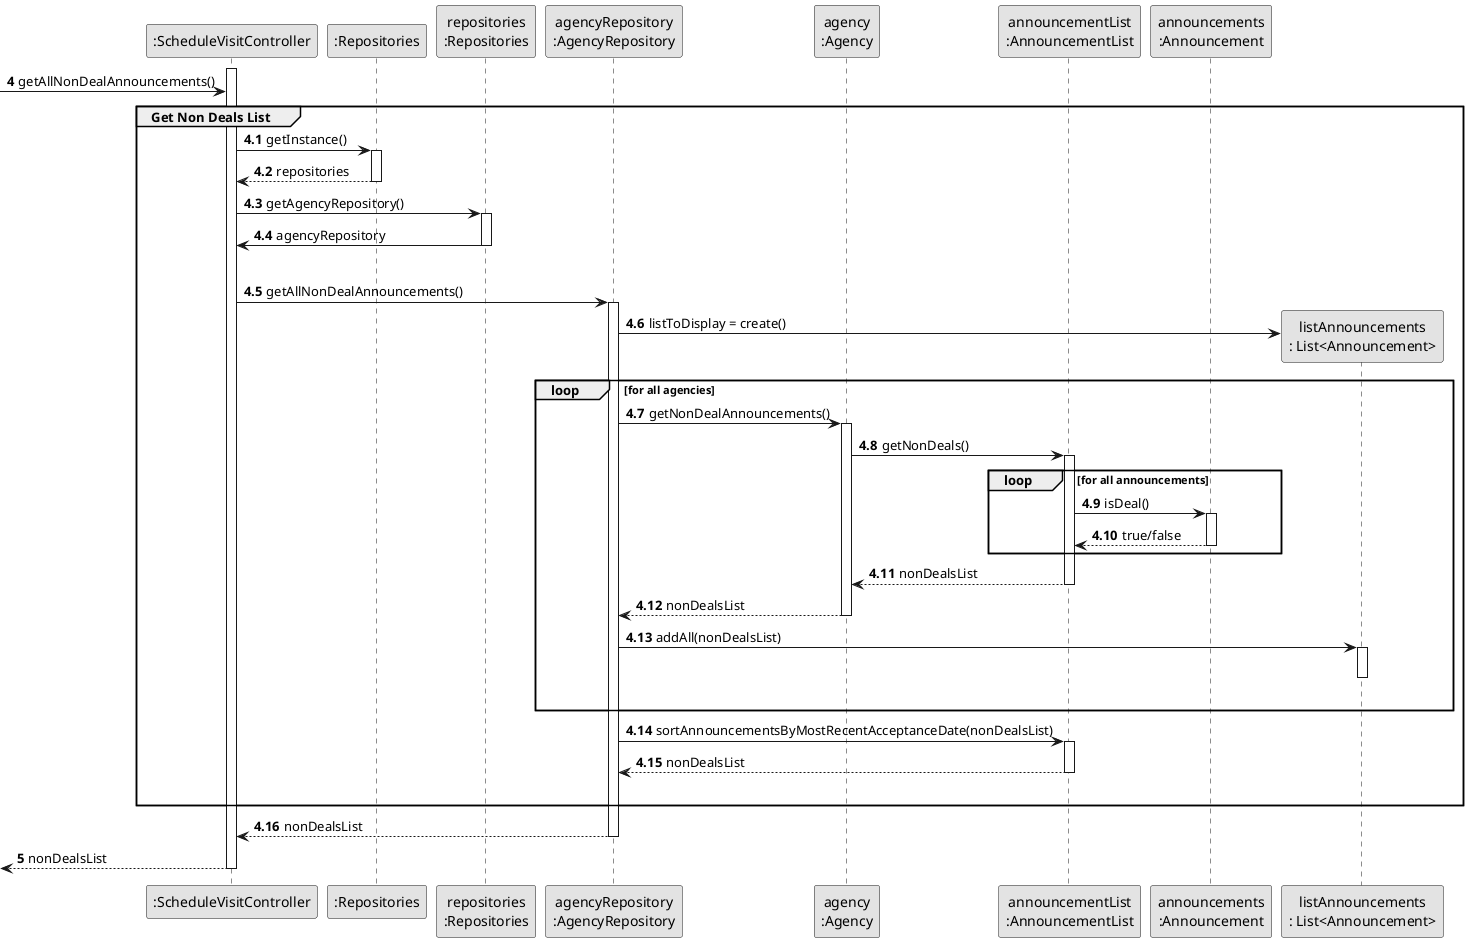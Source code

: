 @startuml
skinparam monochrome true
skinparam packageStyle rectangle
skinparam shadowing false


participant ":ScheduleVisitController" as CTRL
participant ":Repositories" as RepositorySingleton
participant "repositories\n:Repositories" as PLAT
participant "agencyRepository\n:AgencyRepository" as AgencyRepository
participant "agency\n:Agency" as AGC
participant "announcementList\n:AnnouncementList" as LISTCLASS
participant "announcements\n:Announcement" as ANNOUNCE
participant "listAnnouncements\n: List<Announcement>" as AnnounceList


autonumber 4


activate CTRL

      -> CTRL : getAllNonDealAnnouncements()

    autonumber 4.1

    group Get Non Deals List

        CTRL -> RepositorySingleton : getInstance()

        activate RepositorySingleton

            RepositorySingleton --> CTRL : repositories
        deactivate RepositorySingleton

        CTRL -> PLAT : getAgencyRepository()

        activate PLAT

            PLAT -> CTRL : agencyRepository

        deactivate PLAT
|||
        CTRL -> AgencyRepository : getAllNonDealAnnouncements()
        activate AgencyRepository

        AgencyRepository -> AnnounceList** : listToDisplay = create()

       loop for all agencies


            AgencyRepository -> AGC : getNonDealAnnouncements()
            activate AGC

            AGC -> LISTCLASS : getNonDeals()
            activate LISTCLASS

            loop for all announcements

                LISTCLASS -> ANNOUNCE : isDeal()
                activate ANNOUNCE

                    ANNOUNCE --> LISTCLASS : true/false
                deactivate ANNOUNCE

            end loop

                LISTCLASS --> AGC : nonDealsList
            deactivate LISTCLASS

                AGC --> AgencyRepository : nonDealsList
            deactivate AGC

            AgencyRepository -> AnnounceList : addAll(nonDealsList)
            activate AnnounceList
            deactivate AnnounceList
|||
       end loop

            AgencyRepository -> LISTCLASS : sortAnnouncementsByMostRecentAcceptanceDate(nonDealsList)
            activate LISTCLASS

                LISTCLASS --> AgencyRepository : nonDealsList
            deactivate LISTCLASS
|||
        end group

            AgencyRepository --> CTRL : nonDealsList
        deactivate AgencyRepository


    autonumber 5
    <-- CTRL  : nonDealsList
deactivate CTRL


@enduml




@enduml